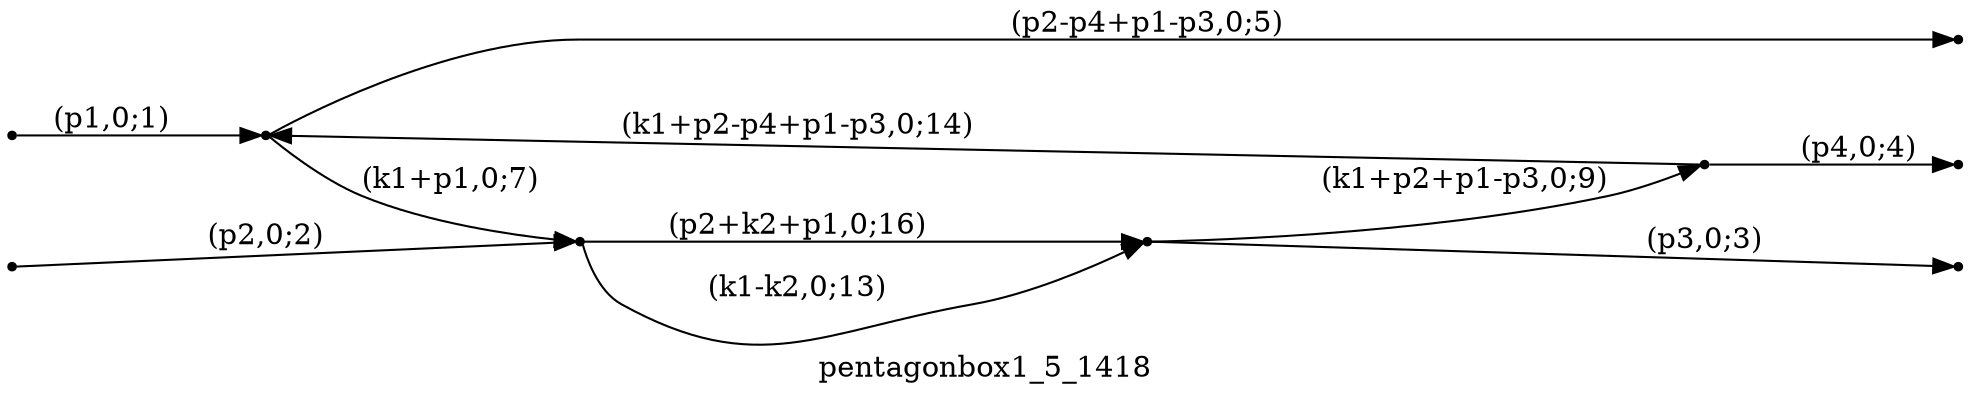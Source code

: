 digraph pentagonbox1_5_1418 {
  label="pentagonbox1_5_1418";
  rankdir="LR";
  subgraph edges {
    -1 -> 3 [label="(p1,0;1)"];
    -2 -> 4 [label="(p2,0;2)"];
    1 -> -3 [label="(p3,0;3)"];
    2 -> -4 [label="(p4,0;4)"];
    3 -> -5 [label="(p2-p4+p1-p3,0;5)"];
    3 -> 4 [label="(k1+p1,0;7)"];
    1 -> 2 [label="(k1+p2+p1-p3,0;9)"];
    4 -> 1 [label="(k1-k2,0;13)"];
    2 -> 3 [label="(k1+p2-p4+p1-p3,0;14)"];
    4 -> 1 [label="(p2+k2+p1,0;16)"];
  }
  subgraph incoming { rank="source"; -1; -2; }
  subgraph outgoing { rank="sink"; -3; -4; -5; }
-5 [shape=point];
-4 [shape=point];
-3 [shape=point];
-2 [shape=point];
-1 [shape=point];
1 [shape=point];
2 [shape=point];
3 [shape=point];
4 [shape=point];
}

